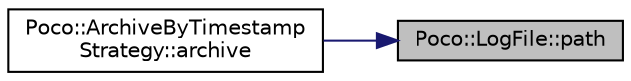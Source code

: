 digraph "Poco::LogFile::path"
{
 // LATEX_PDF_SIZE
  edge [fontname="Helvetica",fontsize="10",labelfontname="Helvetica",labelfontsize="10"];
  node [fontname="Helvetica",fontsize="10",shape=record];
  rankdir="RL";
  Node1 [label="Poco::LogFile::path",height=0.2,width=0.4,color="black", fillcolor="grey75", style="filled", fontcolor="black",tooltip="Returns the date and time the log file was created."];
  Node1 -> Node2 [dir="back",color="midnightblue",fontsize="10",style="solid",fontname="Helvetica"];
  Node2 [label="Poco::ArchiveByTimestamp\lStrategy::archive",height=0.2,width=0.4,color="black", fillcolor="white", style="filled",URL="$classPoco_1_1ArchiveByTimestampStrategy.html#a4c7041adef17134cd34ed2d5b78e9306",tooltip=" "];
}
